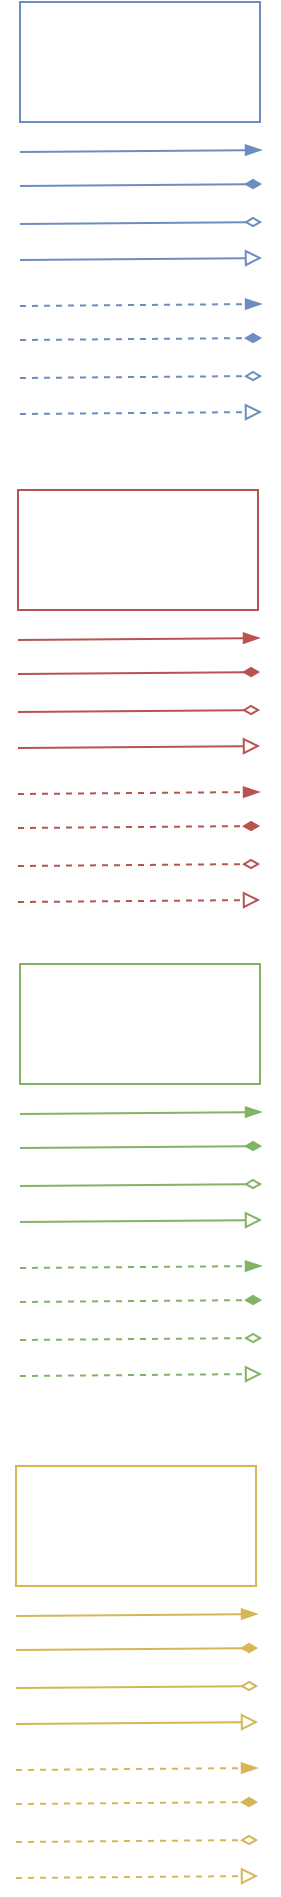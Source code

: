 <mxfile version="17.4.3" type="github">
  <diagram id="KI8JMS-GFG4T47JoEaQw" name="Page-1">
    <mxGraphModel dx="1091" dy="770" grid="0" gridSize="10" guides="1" tooltips="1" connect="1" arrows="1" fold="1" page="1" pageScale="1" pageWidth="827" pageHeight="1169" math="0" shadow="0">
      <root>
        <mxCell id="0" />
        <mxCell id="1" parent="0" />
        <mxCell id="R-LDMqlp3qF_4xycoeFP-1" value="" style="rounded=0;whiteSpace=wrap;html=1;fillColor=none;strokeColor=#6c8ebf;gradientColor=#7ea6e0;" vertex="1" parent="1">
          <mxGeometry x="39" y="146" width="120" height="60" as="geometry" />
        </mxCell>
        <mxCell id="R-LDMqlp3qF_4xycoeFP-2" value="" style="endArrow=blockThin;html=1;rounded=0;endFill=1;fillColor=#dae8fc;strokeColor=#6c8ebf;gradientColor=#7ea6e0;" edge="1" parent="1">
          <mxGeometry width="50" height="50" relative="1" as="geometry">
            <mxPoint x="39" y="221" as="sourcePoint" />
            <mxPoint x="160" y="220" as="targetPoint" />
          </mxGeometry>
        </mxCell>
        <mxCell id="R-LDMqlp3qF_4xycoeFP-3" value="" style="endArrow=diamondThin;html=1;rounded=0;endFill=1;fillColor=#dae8fc;strokeColor=#6c8ebf;gradientColor=#7ea6e0;" edge="1" parent="1">
          <mxGeometry width="50" height="50" relative="1" as="geometry">
            <mxPoint x="39" y="238.0" as="sourcePoint" />
            <mxPoint x="160.0" y="237" as="targetPoint" />
          </mxGeometry>
        </mxCell>
        <mxCell id="R-LDMqlp3qF_4xycoeFP-5" value="" style="endArrow=diamondThin;html=1;rounded=0;endFill=0;fillColor=#dae8fc;strokeColor=#6c8ebf;gradientColor=#7ea6e0;" edge="1" parent="1">
          <mxGeometry width="50" height="50" relative="1" as="geometry">
            <mxPoint x="39" y="257.0" as="sourcePoint" />
            <mxPoint x="160.0" y="256" as="targetPoint" />
          </mxGeometry>
        </mxCell>
        <mxCell id="R-LDMqlp3qF_4xycoeFP-6" value="" style="endArrow=block;html=1;rounded=0;endFill=0;fillColor=#dae8fc;strokeColor=#6c8ebf;gradientColor=#7ea6e0;" edge="1" parent="1">
          <mxGeometry width="50" height="50" relative="1" as="geometry">
            <mxPoint x="39" y="275" as="sourcePoint" />
            <mxPoint x="160.0" y="274.0" as="targetPoint" />
          </mxGeometry>
        </mxCell>
        <mxCell id="R-LDMqlp3qF_4xycoeFP-7" value="" style="endArrow=blockThin;html=1;rounded=0;endFill=1;dashed=1;fillColor=#dae8fc;strokeColor=#6c8ebf;gradientColor=#7ea6e0;" edge="1" parent="1">
          <mxGeometry width="50" height="50" relative="1" as="geometry">
            <mxPoint x="39" y="298.0" as="sourcePoint" />
            <mxPoint x="160.0" y="297" as="targetPoint" />
          </mxGeometry>
        </mxCell>
        <mxCell id="R-LDMqlp3qF_4xycoeFP-8" value="" style="endArrow=diamondThin;html=1;rounded=0;endFill=1;dashed=1;fillColor=#dae8fc;strokeColor=#6c8ebf;gradientColor=#7ea6e0;" edge="1" parent="1">
          <mxGeometry width="50" height="50" relative="1" as="geometry">
            <mxPoint x="39" y="315.0" as="sourcePoint" />
            <mxPoint x="160.0" y="314" as="targetPoint" />
          </mxGeometry>
        </mxCell>
        <mxCell id="R-LDMqlp3qF_4xycoeFP-9" value="" style="endArrow=diamondThin;html=1;rounded=0;endFill=0;dashed=1;fillColor=#dae8fc;strokeColor=#6c8ebf;gradientColor=#7ea6e0;" edge="1" parent="1">
          <mxGeometry width="50" height="50" relative="1" as="geometry">
            <mxPoint x="39" y="334" as="sourcePoint" />
            <mxPoint x="160.0" y="333.0" as="targetPoint" />
          </mxGeometry>
        </mxCell>
        <mxCell id="R-LDMqlp3qF_4xycoeFP-10" value="" style="endArrow=block;html=1;rounded=0;endFill=0;dashed=1;fillColor=#dae8fc;strokeColor=#6c8ebf;gradientColor=#7ea6e0;" edge="1" parent="1">
          <mxGeometry width="50" height="50" relative="1" as="geometry">
            <mxPoint x="39" y="352" as="sourcePoint" />
            <mxPoint x="160.0" y="351.0" as="targetPoint" />
          </mxGeometry>
        </mxCell>
        <mxCell id="R-LDMqlp3qF_4xycoeFP-11" value="" style="rounded=0;whiteSpace=wrap;html=1;fillColor=none;strokeColor=#b85450;gradientColor=#ea6b66;" vertex="1" parent="1">
          <mxGeometry x="38" y="390" width="120" height="60" as="geometry" />
        </mxCell>
        <mxCell id="R-LDMqlp3qF_4xycoeFP-12" value="" style="endArrow=blockThin;html=1;rounded=0;endFill=1;fillColor=#f8cecc;strokeColor=#b85450;gradientColor=#ea6b66;" edge="1" parent="1">
          <mxGeometry width="50" height="50" relative="1" as="geometry">
            <mxPoint x="38" y="465.0" as="sourcePoint" />
            <mxPoint x="159.0" y="464" as="targetPoint" />
          </mxGeometry>
        </mxCell>
        <mxCell id="R-LDMqlp3qF_4xycoeFP-13" value="" style="endArrow=diamondThin;html=1;rounded=0;endFill=1;fillColor=#f8cecc;strokeColor=#b85450;gradientColor=#ea6b66;" edge="1" parent="1">
          <mxGeometry width="50" height="50" relative="1" as="geometry">
            <mxPoint x="38" y="482.0" as="sourcePoint" />
            <mxPoint x="159.0" y="481" as="targetPoint" />
          </mxGeometry>
        </mxCell>
        <mxCell id="R-LDMqlp3qF_4xycoeFP-14" value="" style="endArrow=diamondThin;html=1;rounded=0;endFill=0;fillColor=#f8cecc;strokeColor=#b85450;gradientColor=#ea6b66;" edge="1" parent="1">
          <mxGeometry width="50" height="50" relative="1" as="geometry">
            <mxPoint x="38" y="501" as="sourcePoint" />
            <mxPoint x="159.0" y="500.0" as="targetPoint" />
          </mxGeometry>
        </mxCell>
        <mxCell id="R-LDMqlp3qF_4xycoeFP-15" value="" style="endArrow=block;html=1;rounded=0;endFill=0;fillColor=#f8cecc;strokeColor=#b85450;gradientColor=#ea6b66;" edge="1" parent="1">
          <mxGeometry width="50" height="50" relative="1" as="geometry">
            <mxPoint x="38" y="519" as="sourcePoint" />
            <mxPoint x="159.0" y="518.0" as="targetPoint" />
          </mxGeometry>
        </mxCell>
        <mxCell id="R-LDMqlp3qF_4xycoeFP-16" value="" style="endArrow=blockThin;html=1;rounded=0;endFill=1;dashed=1;fillColor=#f8cecc;strokeColor=#b85450;gradientColor=#ea6b66;" edge="1" parent="1">
          <mxGeometry width="50" height="50" relative="1" as="geometry">
            <mxPoint x="38" y="542.0" as="sourcePoint" />
            <mxPoint x="159.0" y="541" as="targetPoint" />
          </mxGeometry>
        </mxCell>
        <mxCell id="R-LDMqlp3qF_4xycoeFP-17" value="" style="endArrow=diamondThin;html=1;rounded=0;endFill=1;dashed=1;fillColor=#f8cecc;strokeColor=#b85450;gradientColor=#ea6b66;" edge="1" parent="1">
          <mxGeometry width="50" height="50" relative="1" as="geometry">
            <mxPoint x="38" y="559.0" as="sourcePoint" />
            <mxPoint x="159.0" y="558" as="targetPoint" />
          </mxGeometry>
        </mxCell>
        <mxCell id="R-LDMqlp3qF_4xycoeFP-18" value="" style="endArrow=diamondThin;html=1;rounded=0;endFill=0;dashed=1;fillColor=#f8cecc;strokeColor=#b85450;gradientColor=#ea6b66;" edge="1" parent="1">
          <mxGeometry width="50" height="50" relative="1" as="geometry">
            <mxPoint x="38" y="578" as="sourcePoint" />
            <mxPoint x="159.0" y="577.0" as="targetPoint" />
          </mxGeometry>
        </mxCell>
        <mxCell id="R-LDMqlp3qF_4xycoeFP-19" value="" style="endArrow=block;html=1;rounded=0;endFill=0;dashed=1;fillColor=#f8cecc;strokeColor=#b85450;gradientColor=#ea6b66;" edge="1" parent="1">
          <mxGeometry width="50" height="50" relative="1" as="geometry">
            <mxPoint x="38" y="596" as="sourcePoint" />
            <mxPoint x="159.0" y="595.0" as="targetPoint" />
          </mxGeometry>
        </mxCell>
        <mxCell id="R-LDMqlp3qF_4xycoeFP-20" value="" style="rounded=0;whiteSpace=wrap;html=1;fillColor=none;strokeColor=#82b366;gradientColor=#97d077;" vertex="1" parent="1">
          <mxGeometry x="39" y="627" width="120" height="60" as="geometry" />
        </mxCell>
        <mxCell id="R-LDMqlp3qF_4xycoeFP-21" value="" style="endArrow=blockThin;html=1;rounded=0;endFill=1;fillColor=#d5e8d4;strokeColor=#82b366;gradientColor=#97d077;" edge="1" parent="1">
          <mxGeometry width="50" height="50" relative="1" as="geometry">
            <mxPoint x="39" y="702.0" as="sourcePoint" />
            <mxPoint x="160.0" y="701" as="targetPoint" />
          </mxGeometry>
        </mxCell>
        <mxCell id="R-LDMqlp3qF_4xycoeFP-22" value="" style="endArrow=diamondThin;html=1;rounded=0;endFill=1;fillColor=#d5e8d4;strokeColor=#82b366;gradientColor=#97d077;" edge="1" parent="1">
          <mxGeometry width="50" height="50" relative="1" as="geometry">
            <mxPoint x="39" y="719.0" as="sourcePoint" />
            <mxPoint x="160.0" y="718" as="targetPoint" />
          </mxGeometry>
        </mxCell>
        <mxCell id="R-LDMqlp3qF_4xycoeFP-23" value="" style="endArrow=diamondThin;html=1;rounded=0;endFill=0;fillColor=#d5e8d4;strokeColor=#82b366;gradientColor=#97d077;" edge="1" parent="1">
          <mxGeometry width="50" height="50" relative="1" as="geometry">
            <mxPoint x="39" y="738" as="sourcePoint" />
            <mxPoint x="160.0" y="737.0" as="targetPoint" />
          </mxGeometry>
        </mxCell>
        <mxCell id="R-LDMqlp3qF_4xycoeFP-24" value="" style="endArrow=block;html=1;rounded=0;endFill=0;fillColor=#d5e8d4;strokeColor=#82b366;gradientColor=#97d077;" edge="1" parent="1">
          <mxGeometry width="50" height="50" relative="1" as="geometry">
            <mxPoint x="39" y="756" as="sourcePoint" />
            <mxPoint x="160.0" y="755.0" as="targetPoint" />
          </mxGeometry>
        </mxCell>
        <mxCell id="R-LDMqlp3qF_4xycoeFP-25" value="" style="endArrow=blockThin;html=1;rounded=0;endFill=1;dashed=1;fillColor=#d5e8d4;strokeColor=#82b366;gradientColor=#97d077;" edge="1" parent="1">
          <mxGeometry width="50" height="50" relative="1" as="geometry">
            <mxPoint x="39" y="779.0" as="sourcePoint" />
            <mxPoint x="160.0" y="778" as="targetPoint" />
          </mxGeometry>
        </mxCell>
        <mxCell id="R-LDMqlp3qF_4xycoeFP-26" value="" style="endArrow=diamondThin;html=1;rounded=0;endFill=1;dashed=1;fillColor=#d5e8d4;strokeColor=#82b366;gradientColor=#97d077;" edge="1" parent="1">
          <mxGeometry width="50" height="50" relative="1" as="geometry">
            <mxPoint x="39" y="796.0" as="sourcePoint" />
            <mxPoint x="160.0" y="795" as="targetPoint" />
          </mxGeometry>
        </mxCell>
        <mxCell id="R-LDMqlp3qF_4xycoeFP-27" value="" style="endArrow=diamondThin;html=1;rounded=0;endFill=0;dashed=1;fillColor=#d5e8d4;strokeColor=#82b366;gradientColor=#97d077;" edge="1" parent="1">
          <mxGeometry width="50" height="50" relative="1" as="geometry">
            <mxPoint x="39" y="815" as="sourcePoint" />
            <mxPoint x="160.0" y="814.0" as="targetPoint" />
          </mxGeometry>
        </mxCell>
        <mxCell id="R-LDMqlp3qF_4xycoeFP-28" value="" style="endArrow=block;html=1;rounded=0;endFill=0;dashed=1;fillColor=#d5e8d4;strokeColor=#82b366;gradientColor=#97d077;" edge="1" parent="1">
          <mxGeometry width="50" height="50" relative="1" as="geometry">
            <mxPoint x="39" y="833" as="sourcePoint" />
            <mxPoint x="160.0" y="832.0" as="targetPoint" />
          </mxGeometry>
        </mxCell>
        <mxCell id="R-LDMqlp3qF_4xycoeFP-29" value="" style="rounded=0;whiteSpace=wrap;html=1;fillColor=none;strokeColor=#d6b656;gradientColor=#ffd966;" vertex="1" parent="1">
          <mxGeometry x="37" y="878" width="120" height="60" as="geometry" />
        </mxCell>
        <mxCell id="R-LDMqlp3qF_4xycoeFP-30" value="" style="endArrow=blockThin;html=1;rounded=0;endFill=1;fillColor=#fff2cc;strokeColor=#d6b656;gradientColor=#ffd966;" edge="1" parent="1">
          <mxGeometry width="50" height="50" relative="1" as="geometry">
            <mxPoint x="37" y="953" as="sourcePoint" />
            <mxPoint x="158.0" y="952" as="targetPoint" />
          </mxGeometry>
        </mxCell>
        <mxCell id="R-LDMqlp3qF_4xycoeFP-31" value="" style="endArrow=diamondThin;html=1;rounded=0;endFill=1;fillColor=#fff2cc;strokeColor=#d6b656;gradientColor=#ffd966;" edge="1" parent="1">
          <mxGeometry width="50" height="50" relative="1" as="geometry">
            <mxPoint x="37" y="970" as="sourcePoint" />
            <mxPoint x="158.0" y="969" as="targetPoint" />
          </mxGeometry>
        </mxCell>
        <mxCell id="R-LDMqlp3qF_4xycoeFP-32" value="" style="endArrow=diamondThin;html=1;rounded=0;endFill=0;fillColor=#fff2cc;strokeColor=#d6b656;gradientColor=#ffd966;" edge="1" parent="1">
          <mxGeometry width="50" height="50" relative="1" as="geometry">
            <mxPoint x="37" y="989" as="sourcePoint" />
            <mxPoint x="158.0" y="988" as="targetPoint" />
          </mxGeometry>
        </mxCell>
        <mxCell id="R-LDMqlp3qF_4xycoeFP-33" value="" style="endArrow=block;html=1;rounded=0;endFill=0;fillColor=#fff2cc;strokeColor=#d6b656;gradientColor=#ffd966;" edge="1" parent="1">
          <mxGeometry width="50" height="50" relative="1" as="geometry">
            <mxPoint x="37" y="1007" as="sourcePoint" />
            <mxPoint x="158.0" y="1006" as="targetPoint" />
          </mxGeometry>
        </mxCell>
        <mxCell id="R-LDMqlp3qF_4xycoeFP-34" value="" style="endArrow=blockThin;html=1;rounded=0;endFill=1;dashed=1;fillColor=#fff2cc;strokeColor=#d6b656;gradientColor=#ffd966;" edge="1" parent="1">
          <mxGeometry width="50" height="50" relative="1" as="geometry">
            <mxPoint x="37" y="1030" as="sourcePoint" />
            <mxPoint x="158.0" y="1029" as="targetPoint" />
          </mxGeometry>
        </mxCell>
        <mxCell id="R-LDMqlp3qF_4xycoeFP-35" value="" style="endArrow=diamondThin;html=1;rounded=0;endFill=1;dashed=1;fillColor=#fff2cc;strokeColor=#d6b656;gradientColor=#ffd966;" edge="1" parent="1">
          <mxGeometry width="50" height="50" relative="1" as="geometry">
            <mxPoint x="37" y="1047" as="sourcePoint" />
            <mxPoint x="158.0" y="1046" as="targetPoint" />
          </mxGeometry>
        </mxCell>
        <mxCell id="R-LDMqlp3qF_4xycoeFP-36" value="" style="endArrow=diamondThin;html=1;rounded=0;endFill=0;dashed=1;fillColor=#fff2cc;strokeColor=#d6b656;gradientColor=#ffd966;" edge="1" parent="1">
          <mxGeometry width="50" height="50" relative="1" as="geometry">
            <mxPoint x="37" y="1066" as="sourcePoint" />
            <mxPoint x="158.0" y="1065" as="targetPoint" />
          </mxGeometry>
        </mxCell>
        <mxCell id="R-LDMqlp3qF_4xycoeFP-37" value="" style="endArrow=block;html=1;rounded=0;endFill=0;dashed=1;fillColor=#fff2cc;strokeColor=#d6b656;gradientColor=#ffd966;" edge="1" parent="1">
          <mxGeometry width="50" height="50" relative="1" as="geometry">
            <mxPoint x="37" y="1084" as="sourcePoint" />
            <mxPoint x="158.0" y="1083" as="targetPoint" />
          </mxGeometry>
        </mxCell>
      </root>
    </mxGraphModel>
  </diagram>
</mxfile>
